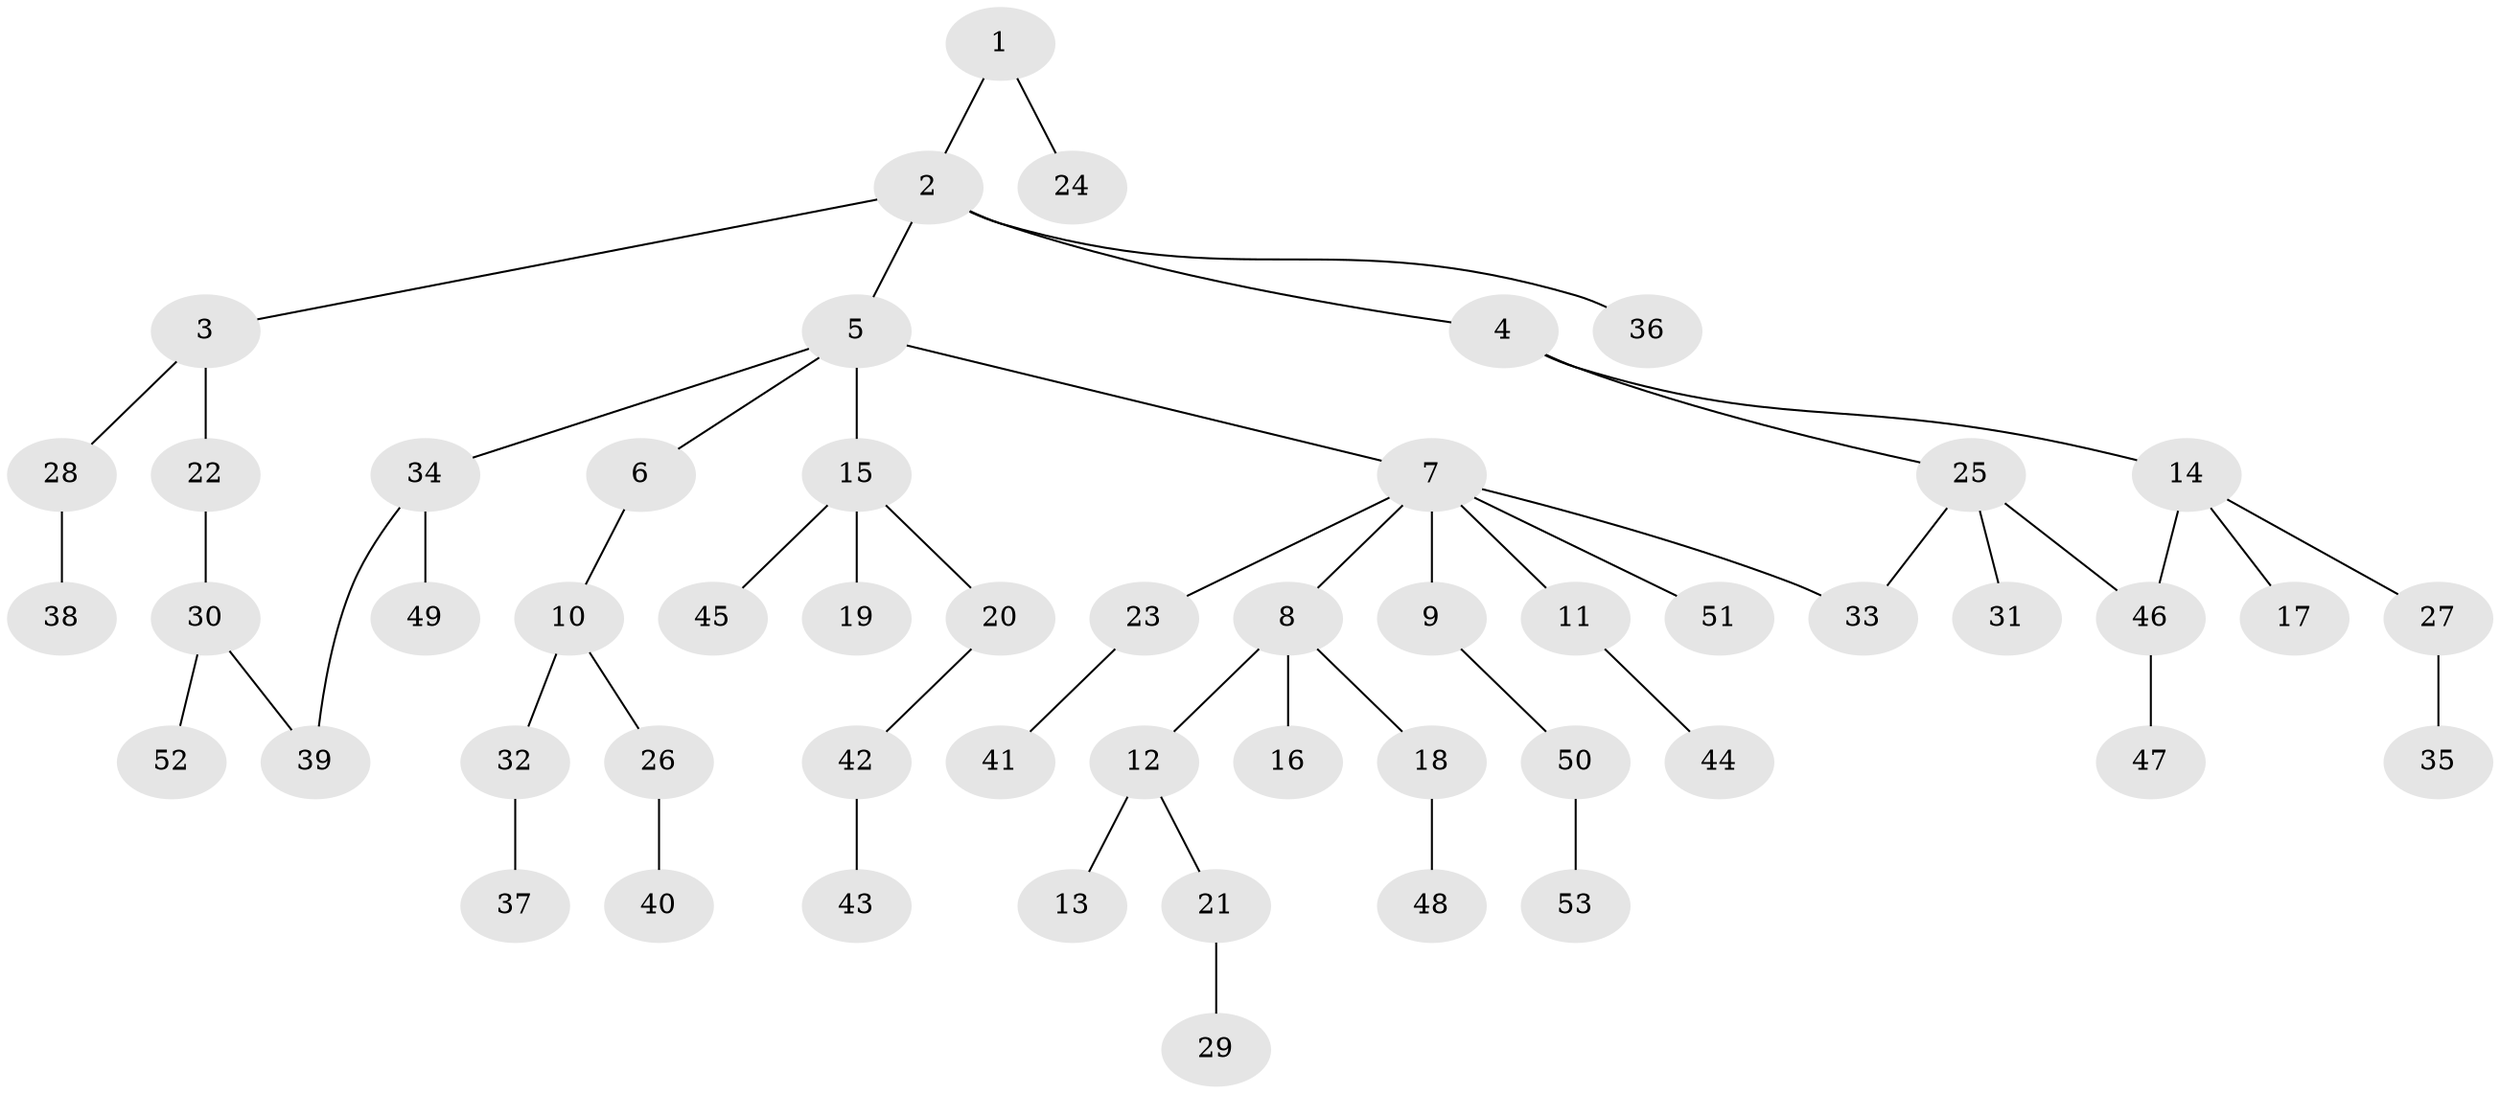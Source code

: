 // coarse degree distribution, {2: 0.3225806451612903, 1: 0.5161290322580645, 4: 0.12903225806451613, 8: 0.03225806451612903}
// Generated by graph-tools (version 1.1) at 2025/44/03/04/25 21:44:37]
// undirected, 53 vertices, 55 edges
graph export_dot {
graph [start="1"]
  node [color=gray90,style=filled];
  1;
  2;
  3;
  4;
  5;
  6;
  7;
  8;
  9;
  10;
  11;
  12;
  13;
  14;
  15;
  16;
  17;
  18;
  19;
  20;
  21;
  22;
  23;
  24;
  25;
  26;
  27;
  28;
  29;
  30;
  31;
  32;
  33;
  34;
  35;
  36;
  37;
  38;
  39;
  40;
  41;
  42;
  43;
  44;
  45;
  46;
  47;
  48;
  49;
  50;
  51;
  52;
  53;
  1 -- 2;
  1 -- 24;
  2 -- 3;
  2 -- 4;
  2 -- 5;
  2 -- 36;
  3 -- 22;
  3 -- 28;
  4 -- 14;
  4 -- 25;
  5 -- 6;
  5 -- 7;
  5 -- 15;
  5 -- 34;
  6 -- 10;
  7 -- 8;
  7 -- 9;
  7 -- 11;
  7 -- 23;
  7 -- 51;
  7 -- 33;
  8 -- 12;
  8 -- 16;
  8 -- 18;
  9 -- 50;
  10 -- 26;
  10 -- 32;
  11 -- 44;
  12 -- 13;
  12 -- 21;
  14 -- 17;
  14 -- 27;
  14 -- 46;
  15 -- 19;
  15 -- 20;
  15 -- 45;
  18 -- 48;
  20 -- 42;
  21 -- 29;
  22 -- 30;
  23 -- 41;
  25 -- 31;
  25 -- 33;
  25 -- 46;
  26 -- 40;
  27 -- 35;
  28 -- 38;
  30 -- 52;
  30 -- 39;
  32 -- 37;
  34 -- 39;
  34 -- 49;
  42 -- 43;
  46 -- 47;
  50 -- 53;
}
